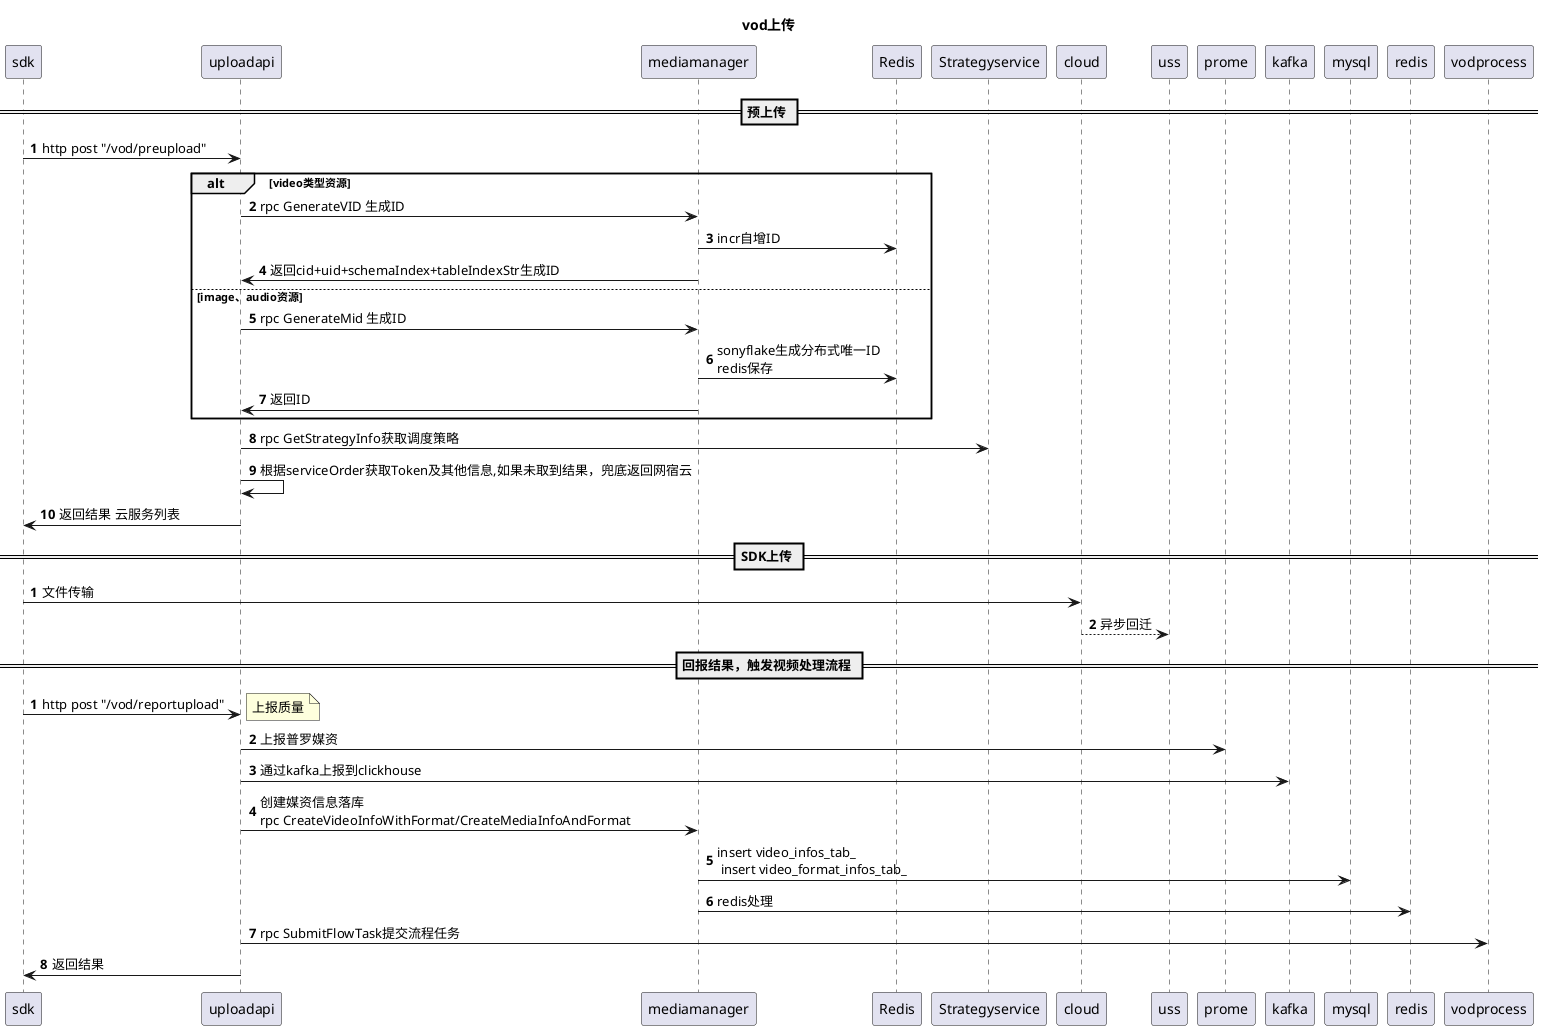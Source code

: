@startuml upload

title vod上传

== 预上传 ==
autonumber

sdk -> uploadapi: http post "/vod/preupload"

alt video类型资源
uploadapi -> mediamanager: rpc GenerateVID 生成ID
mediamanager-> Redis: incr自增ID
mediamanager-> uploadapi: 返回cid+uid+schemaIndex+tableIndexStr生成ID
else image、audio资源
uploadapi -> mediamanager: rpc GenerateMid 生成ID
mediamanager-> Redis: sonyflake生成分布式唯一ID\nredis保存
mediamanager-> uploadapi: 返回ID
end

uploadapi -> Strategyservice: rpc GetStrategyInfo获取调度策略
uploadapi ->uploadapi: 根据serviceOrder获取Token及其他信息,如果未取到结果，兜底返回网宿云
uploadapi -> sdk: 返回结果 云服务列表


== SDK上传 ==
autonumber
sdk->cloud:文件传输
cloud --> uss:异步回迁

== 回报结果，触发视频处理流程 ==
autonumber
sdk -> uploadapi: http post "/vod/reportupload"
note right 
上报质量
end note
uploadapi -> prome: 上报普罗媒资
uploadapi ->kafka:通过kafka上报到clickhouse


uploadapi -> mediamanager: 创建媒资信息落库\nrpc CreateVideoInfoWithFormat/CreateMediaInfoAndFormat
mediamanager -> mysql: insert video_infos_tab_\n insert video_format_infos_tab_
mediamanager -> redis: redis处理
uploadapi -> vodprocess: rpc SubmitFlowTask提交流程任务
uploadapi -> sdk: 返回结果


@enduml